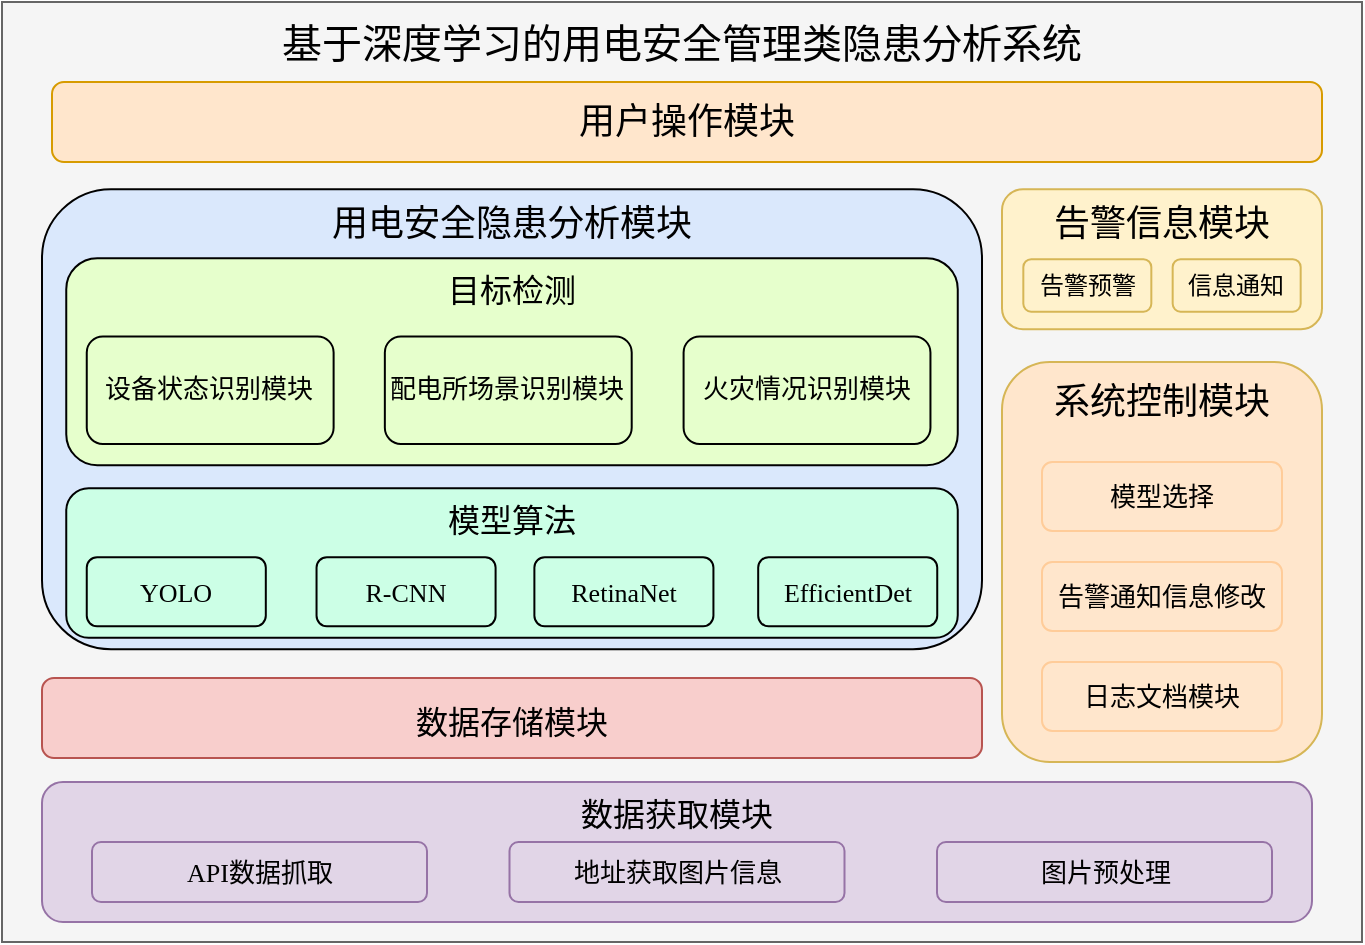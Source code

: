 <mxfile version="21.0.6" type="github">
  <diagram id="qzLwJ4X5yYsX_Pqfa8gJ" name="第 1 页">
    <mxGraphModel dx="1386" dy="788" grid="1" gridSize="10" guides="1" tooltips="1" connect="1" arrows="1" fold="1" page="1" pageScale="1" pageWidth="827" pageHeight="1169" math="0" shadow="0">
      <root>
        <mxCell id="0" />
        <mxCell id="1" parent="0" />
        <mxCell id="-XkHRvkM_vw5rs00xsbZ-1" value="" style="rounded=0;whiteSpace=wrap;html=1;glass=0;shadow=0;perimeterSpacing=0;fillColor=#f5f5f5;fontColor=#333333;strokeColor=#666666;fontFamily=宋体;" parent="1" vertex="1">
          <mxGeometry x="80" y="30" width="680" height="470" as="geometry" />
        </mxCell>
        <mxCell id="-XkHRvkM_vw5rs00xsbZ-2" value="&lt;font style=&quot;font-size: 20px;&quot;&gt;基于深度学习的用电安全管理类隐患分析系统&lt;/font&gt;" style="rounded=0;whiteSpace=wrap;html=1;shadow=0;glass=0;strokeColor=default;fontFamily=宋体;fontSize=12;fontColor=default;fillColor=default;strokeWidth=0;opacity=0;" parent="1" vertex="1">
          <mxGeometry x="80" y="30" width="680" height="40" as="geometry" />
        </mxCell>
        <mxCell id="-XkHRvkM_vw5rs00xsbZ-4" value="&lt;font style=&quot;font-size: 18px;&quot;&gt;用户操作模块&lt;/font&gt;" style="rounded=1;whiteSpace=wrap;html=1;shadow=0;glass=0;strokeColor=#d79b00;fontFamily=宋体;fontSize=18;fillColor=#ffe6cc;" parent="1" vertex="1">
          <mxGeometry x="105" y="70" width="635" height="40" as="geometry" />
        </mxCell>
        <mxCell id="-XkHRvkM_vw5rs00xsbZ-7" value="&lt;font style=&quot;font-size: 16px;&quot;&gt;数据存储模块&lt;/font&gt;" style="rounded=1;whiteSpace=wrap;html=1;shadow=0;glass=0;strokeColor=#b85450;fontFamily=宋体;fontSize=20;fillColor=#f8cecc;" parent="1" vertex="1">
          <mxGeometry x="100" y="368" width="470" height="40" as="geometry" />
        </mxCell>
        <mxCell id="a34KFY5_O4nveKa4adVM-36" value="" style="group;fontFamily=宋体;" vertex="1" connectable="0" parent="1">
          <mxGeometry x="580" y="123.6" width="160" height="70" as="geometry" />
        </mxCell>
        <mxCell id="a34KFY5_O4nveKa4adVM-42" value="" style="group;fontFamily=宋体;" vertex="1" connectable="0" parent="a34KFY5_O4nveKa4adVM-36">
          <mxGeometry width="160.0" height="70" as="geometry" />
        </mxCell>
        <mxCell id="8fsPF6jv214_PspzoPRW-1" value="&lt;font style=&quot;font-size: 18px;&quot;&gt;告警信息模块&lt;/font&gt;" style="rounded=1;whiteSpace=wrap;html=1;shadow=0;glass=0;strokeColor=#d6b656;fontFamily=宋体;fontSize=18;fillColor=#fff2cc;verticalAlign=top;" parent="a34KFY5_O4nveKa4adVM-42" vertex="1">
          <mxGeometry width="160.0" height="70" as="geometry" />
        </mxCell>
        <mxCell id="a34KFY5_O4nveKa4adVM-1" value="告警预警" style="rounded=1;whiteSpace=wrap;html=1;fillColor=#fff2cc;strokeColor=#d6b656;fontFamily=宋体;" vertex="1" parent="a34KFY5_O4nveKa4adVM-42">
          <mxGeometry x="10.667" y="35" width="64" height="26.25" as="geometry" />
        </mxCell>
        <mxCell id="a34KFY5_O4nveKa4adVM-2" value="信息通知" style="rounded=1;whiteSpace=wrap;html=1;fillColor=#fff2cc;strokeColor=#d6b656;fontFamily=宋体;" vertex="1" parent="a34KFY5_O4nveKa4adVM-42">
          <mxGeometry x="85.333" y="35" width="64" height="26.25" as="geometry" />
        </mxCell>
        <mxCell id="a34KFY5_O4nveKa4adVM-37" value="" style="group;fontFamily=宋体;" vertex="1" connectable="0" parent="1">
          <mxGeometry x="100" y="420" width="635" height="70" as="geometry" />
        </mxCell>
        <mxCell id="8fsPF6jv214_PspzoPRW-3" value="&lt;font style=&quot;font-size: 16px;&quot;&gt;数据获取模块&lt;/font&gt;" style="rounded=1;whiteSpace=wrap;html=1;shadow=0;glass=0;strokeColor=#9673a6;fontFamily=宋体;fontSize=12;fillColor=#e1d5e7;verticalAlign=top;horizontal=1;" parent="a34KFY5_O4nveKa4adVM-37" vertex="1">
          <mxGeometry width="635" height="70" as="geometry" />
        </mxCell>
        <mxCell id="a34KFY5_O4nveKa4adVM-4" value="&lt;font style=&quot;font-size: 13px;&quot;&gt;地址获取图片信息&lt;/font&gt;" style="rounded=1;whiteSpace=wrap;html=1;fillColor=#e1d5e7;strokeColor=#9673a6;fontFamily=宋体;" vertex="1" parent="a34KFY5_O4nveKa4adVM-37">
          <mxGeometry x="233.75" y="30" width="167.5" height="30" as="geometry" />
        </mxCell>
        <mxCell id="a34KFY5_O4nveKa4adVM-6" value="&lt;font style=&quot;font-size: 13px;&quot;&gt;图片预处理&lt;/font&gt;" style="rounded=1;whiteSpace=wrap;html=1;fillColor=#e1d5e7;strokeColor=#9673a6;fontFamily=宋体;" vertex="1" parent="a34KFY5_O4nveKa4adVM-37">
          <mxGeometry x="447.5" y="30" width="167.5" height="30" as="geometry" />
        </mxCell>
        <mxCell id="a34KFY5_O4nveKa4adVM-7" value="&lt;font style=&quot;font-size: 13px;&quot;&gt;API数据抓取&lt;/font&gt;" style="rounded=1;whiteSpace=wrap;html=1;fillColor=#e1d5e7;strokeColor=#9673a6;fontFamily=宋体;" vertex="1" parent="a34KFY5_O4nveKa4adVM-37">
          <mxGeometry x="25" y="30" width="167.5" height="30" as="geometry" />
        </mxCell>
        <mxCell id="a34KFY5_O4nveKa4adVM-41" value="" style="group;fontFamily=宋体;" vertex="1" connectable="0" parent="1">
          <mxGeometry x="100" y="123.6" width="470" height="230" as="geometry" />
        </mxCell>
        <mxCell id="a34KFY5_O4nveKa4adVM-48" value="" style="group;fontFamily=宋体;" vertex="1" connectable="0" parent="a34KFY5_O4nveKa4adVM-41">
          <mxGeometry width="470" height="230.0" as="geometry" />
        </mxCell>
        <mxCell id="-XkHRvkM_vw5rs00xsbZ-13" value="用电安全隐患分析模块" style="rounded=1;whiteSpace=wrap;html=1;shadow=0;glass=0;strokeColor=#000000;fontFamily=宋体;fontSize=18;fillColor=#dae8fc;verticalAlign=top;" parent="a34KFY5_O4nveKa4adVM-48" vertex="1">
          <mxGeometry width="470" height="230.0" as="geometry" />
        </mxCell>
        <mxCell id="a34KFY5_O4nveKa4adVM-34" value="" style="group;fontFamily=宋体;" vertex="1" connectable="0" parent="a34KFY5_O4nveKa4adVM-48">
          <mxGeometry x="12.123" y="149.5" width="445.754" height="74.75" as="geometry" />
        </mxCell>
        <mxCell id="a34KFY5_O4nveKa4adVM-22" value="&lt;font&gt;模型算法&lt;/font&gt;" style="rounded=1;whiteSpace=wrap;html=1;verticalAlign=top;fontSize=16;fillColor=#CCFFE6;strokeColor=#000000;fontFamily=宋体;" vertex="1" parent="a34KFY5_O4nveKa4adVM-34">
          <mxGeometry width="445.754" height="74.75" as="geometry" />
        </mxCell>
        <mxCell id="8fsPF6jv214_PspzoPRW-6" value="&lt;font style=&quot;font-size: 13px;&quot;&gt;YOLO&lt;/font&gt;" style="rounded=1;whiteSpace=wrap;html=1;fontFamily=宋体;fillColor=#CCFFE6;strokeColor=#000000;" parent="a34KFY5_O4nveKa4adVM-34" vertex="1">
          <mxGeometry x="10.258" y="34.5" width="89.524" height="34.5" as="geometry" />
        </mxCell>
        <mxCell id="a34KFY5_O4nveKa4adVM-26" value="&lt;font style=&quot;font-size: 13px;&quot;&gt;R-CNN&lt;/font&gt;" style="rounded=1;whiteSpace=wrap;html=1;fontFamily=宋体;fillColor=#CCFFE6;strokeColor=#000000;" vertex="1" parent="a34KFY5_O4nveKa4adVM-34">
          <mxGeometry x="125.147" y="34.5" width="89.524" height="34.5" as="geometry" />
        </mxCell>
        <mxCell id="a34KFY5_O4nveKa4adVM-27" value="&lt;font style=&quot;font-size: 13px;&quot;&gt;RetinaNet&lt;/font&gt;" style="rounded=1;whiteSpace=wrap;html=1;fontFamily=宋体;fillColor=#CCFFE6;strokeColor=#000000;" vertex="1" parent="a34KFY5_O4nveKa4adVM-34">
          <mxGeometry x="234.067" y="34.5" width="89.524" height="34.5" as="geometry" />
        </mxCell>
        <mxCell id="a34KFY5_O4nveKa4adVM-28" value="&lt;font style=&quot;font-size: 13px;&quot;&gt;EfficientDet&lt;/font&gt;" style="rounded=1;whiteSpace=wrap;html=1;fontFamily=宋体;fillColor=#CCFFE6;strokeColor=#000000;" vertex="1" parent="a34KFY5_O4nveKa4adVM-34">
          <mxGeometry x="345.972" y="34.5" width="89.524" height="34.5" as="geometry" />
        </mxCell>
        <mxCell id="a34KFY5_O4nveKa4adVM-40" value="" style="group;fontFamily=宋体;" vertex="1" connectable="0" parent="a34KFY5_O4nveKa4adVM-48">
          <mxGeometry x="12.123" y="34.5" width="445.754" height="103.5" as="geometry" />
        </mxCell>
        <mxCell id="a34KFY5_O4nveKa4adVM-10" value="&lt;font&gt;目标检测&lt;/font&gt;" style="rounded=1;whiteSpace=wrap;html=1;verticalAlign=top;fontSize=16;fillColor=#E6FFCC;strokeColor=#000000;container=0;fontFamily=宋体;" vertex="1" parent="a34KFY5_O4nveKa4adVM-40">
          <mxGeometry width="445.754" height="103.5" as="geometry" />
        </mxCell>
        <mxCell id="a34KFY5_O4nveKa4adVM-32" value="&lt;font style=&quot;font-size: 13px;&quot;&gt;火灾情况识别模块&lt;/font&gt;" style="rounded=1;whiteSpace=wrap;html=1;shadow=0;glass=0;strokeColor=default;fontFamily=宋体;fontSize=14;fontColor=default;fillColor=#E6FFCC;verticalAlign=middle;align=center;container=0;" vertex="1" parent="a34KFY5_O4nveKa4adVM-40">
          <mxGeometry x="308.671" y="39.1" width="123.431" height="53.774" as="geometry" />
        </mxCell>
        <mxCell id="-XkHRvkM_vw5rs00xsbZ-16" value="&lt;font style=&quot;font-size: 13px;&quot;&gt;配电所场景识别模块&lt;/font&gt;" style="rounded=1;whiteSpace=wrap;html=1;shadow=0;glass=0;strokeColor=default;fontFamily=宋体;fontSize=14;fontColor=default;fillColor=#E6FFCC;verticalAlign=middle;align=center;container=0;" parent="a34KFY5_O4nveKa4adVM-40" vertex="1">
          <mxGeometry x="159.3" y="39.1" width="123.431" height="53.774" as="geometry" />
        </mxCell>
        <mxCell id="a34KFY5_O4nveKa4adVM-11" value="&lt;font style=&quot;font-size: 13px;&quot;&gt;&lt;font style=&quot;border-color: var(--border-color); font-size: 13px;&quot;&gt;设备状态&lt;/font&gt;识别模块&lt;/font&gt;" style="rounded=1;whiteSpace=wrap;html=1;shadow=0;glass=0;strokeColor=#000000;fontFamily=宋体;fontSize=14;fontColor=default;fillColor=#E6FFCC;verticalAlign=middle;align=center;container=0;" vertex="1" parent="a34KFY5_O4nveKa4adVM-40">
          <mxGeometry x="10.258" y="39.1" width="123.431" height="53.774" as="geometry" />
        </mxCell>
        <mxCell id="a34KFY5_O4nveKa4adVM-45" value="&lt;font style=&quot;font-size: 18px;&quot;&gt;系统控制模块&lt;/font&gt;" style="rounded=1;whiteSpace=wrap;html=1;shadow=0;glass=0;strokeColor=#d6b656;fontFamily=宋体;fontSize=20;fillColor=#FFE6CC;verticalAlign=top;" vertex="1" parent="1">
          <mxGeometry x="580" y="210" width="160" height="200" as="geometry" />
        </mxCell>
        <mxCell id="a34KFY5_O4nveKa4adVM-53" value="模型选择" style="rounded=1;whiteSpace=wrap;html=1;fontFamily=宋体;fillColor=#FFE6CC;strokeColor=#FFCC99;fontSize=13;" vertex="1" parent="1">
          <mxGeometry x="600" y="260" width="120" height="34.5" as="geometry" />
        </mxCell>
        <mxCell id="a34KFY5_O4nveKa4adVM-51" value="告警通知信息修改" style="rounded=1;whiteSpace=wrap;html=1;fontFamily=宋体;fillColor=#FFE6CC;strokeColor=#FFCC99;fontSize=13;" vertex="1" parent="1">
          <mxGeometry x="600" y="310" width="120" height="34.5" as="geometry" />
        </mxCell>
        <mxCell id="a34KFY5_O4nveKa4adVM-50" value="日志文档模块" style="rounded=1;whiteSpace=wrap;html=1;fontFamily=宋体;fillColor=#FFE6CC;strokeColor=#FFCC99;fontSize=13;" vertex="1" parent="1">
          <mxGeometry x="600" y="360" width="120" height="34.5" as="geometry" />
        </mxCell>
      </root>
    </mxGraphModel>
  </diagram>
</mxfile>
